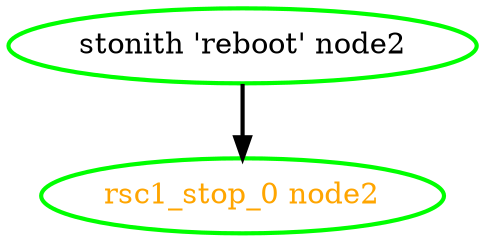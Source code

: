 digraph "g" {
"rsc1_stop_0 node2" [ style=bold color="green" fontcolor="orange"]
"stonith 'reboot' node2" -> "rsc1_stop_0 node2" [ style = bold]
"stonith 'reboot' node2" [ style=bold color="green" fontcolor="black"]
}
